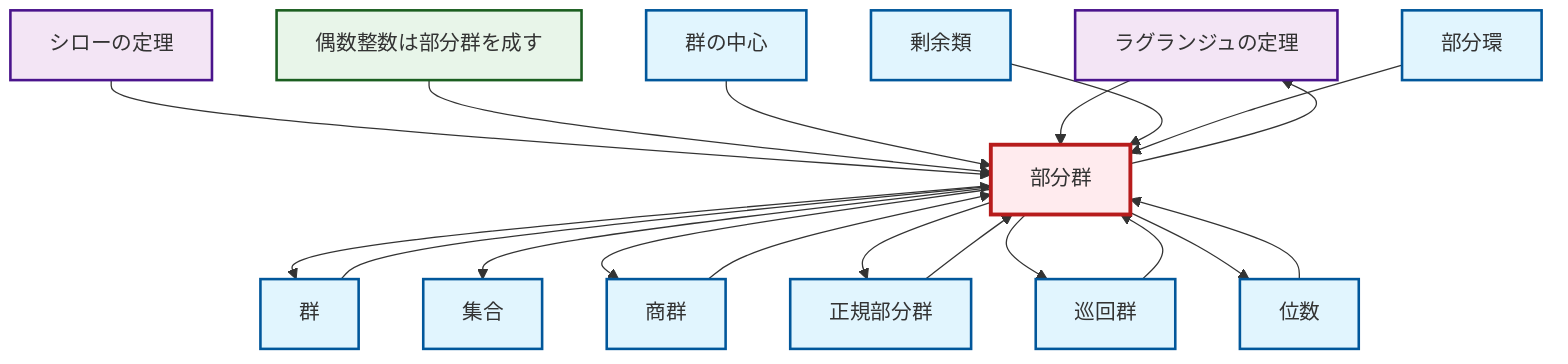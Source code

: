 graph TD
    classDef definition fill:#e1f5fe,stroke:#01579b,stroke-width:2px
    classDef theorem fill:#f3e5f5,stroke:#4a148c,stroke-width:2px
    classDef axiom fill:#fff3e0,stroke:#e65100,stroke-width:2px
    classDef example fill:#e8f5e9,stroke:#1b5e20,stroke-width:2px
    classDef current fill:#ffebee,stroke:#b71c1c,stroke-width:3px
    thm-lagrange["ラグランジュの定理"]:::theorem
    def-group["群"]:::definition
    def-subgroup["部分群"]:::definition
    def-set["集合"]:::definition
    def-quotient-group["商群"]:::definition
    def-cyclic-group["巡回群"]:::definition
    def-subring["部分環"]:::definition
    def-center-of-group["群の中心"]:::definition
    def-normal-subgroup["正規部分群"]:::definition
    ex-even-integers-subgroup["偶数整数は部分群を成す"]:::example
    def-coset["剰余類"]:::definition
    thm-sylow["シローの定理"]:::theorem
    def-order["位数"]:::definition
    def-group --> def-subgroup
    def-order --> def-subgroup
    def-subgroup --> def-group
    thm-sylow --> def-subgroup
    def-cyclic-group --> def-subgroup
    ex-even-integers-subgroup --> def-subgroup
    def-center-of-group --> def-subgroup
    thm-lagrange --> def-subgroup
    def-subgroup --> def-set
    def-subgroup --> thm-lagrange
    def-coset --> def-subgroup
    def-normal-subgroup --> def-subgroup
    def-quotient-group --> def-subgroup
    def-subgroup --> def-quotient-group
    def-subring --> def-subgroup
    def-subgroup --> def-normal-subgroup
    def-subgroup --> def-cyclic-group
    def-subgroup --> def-order
    class def-subgroup current